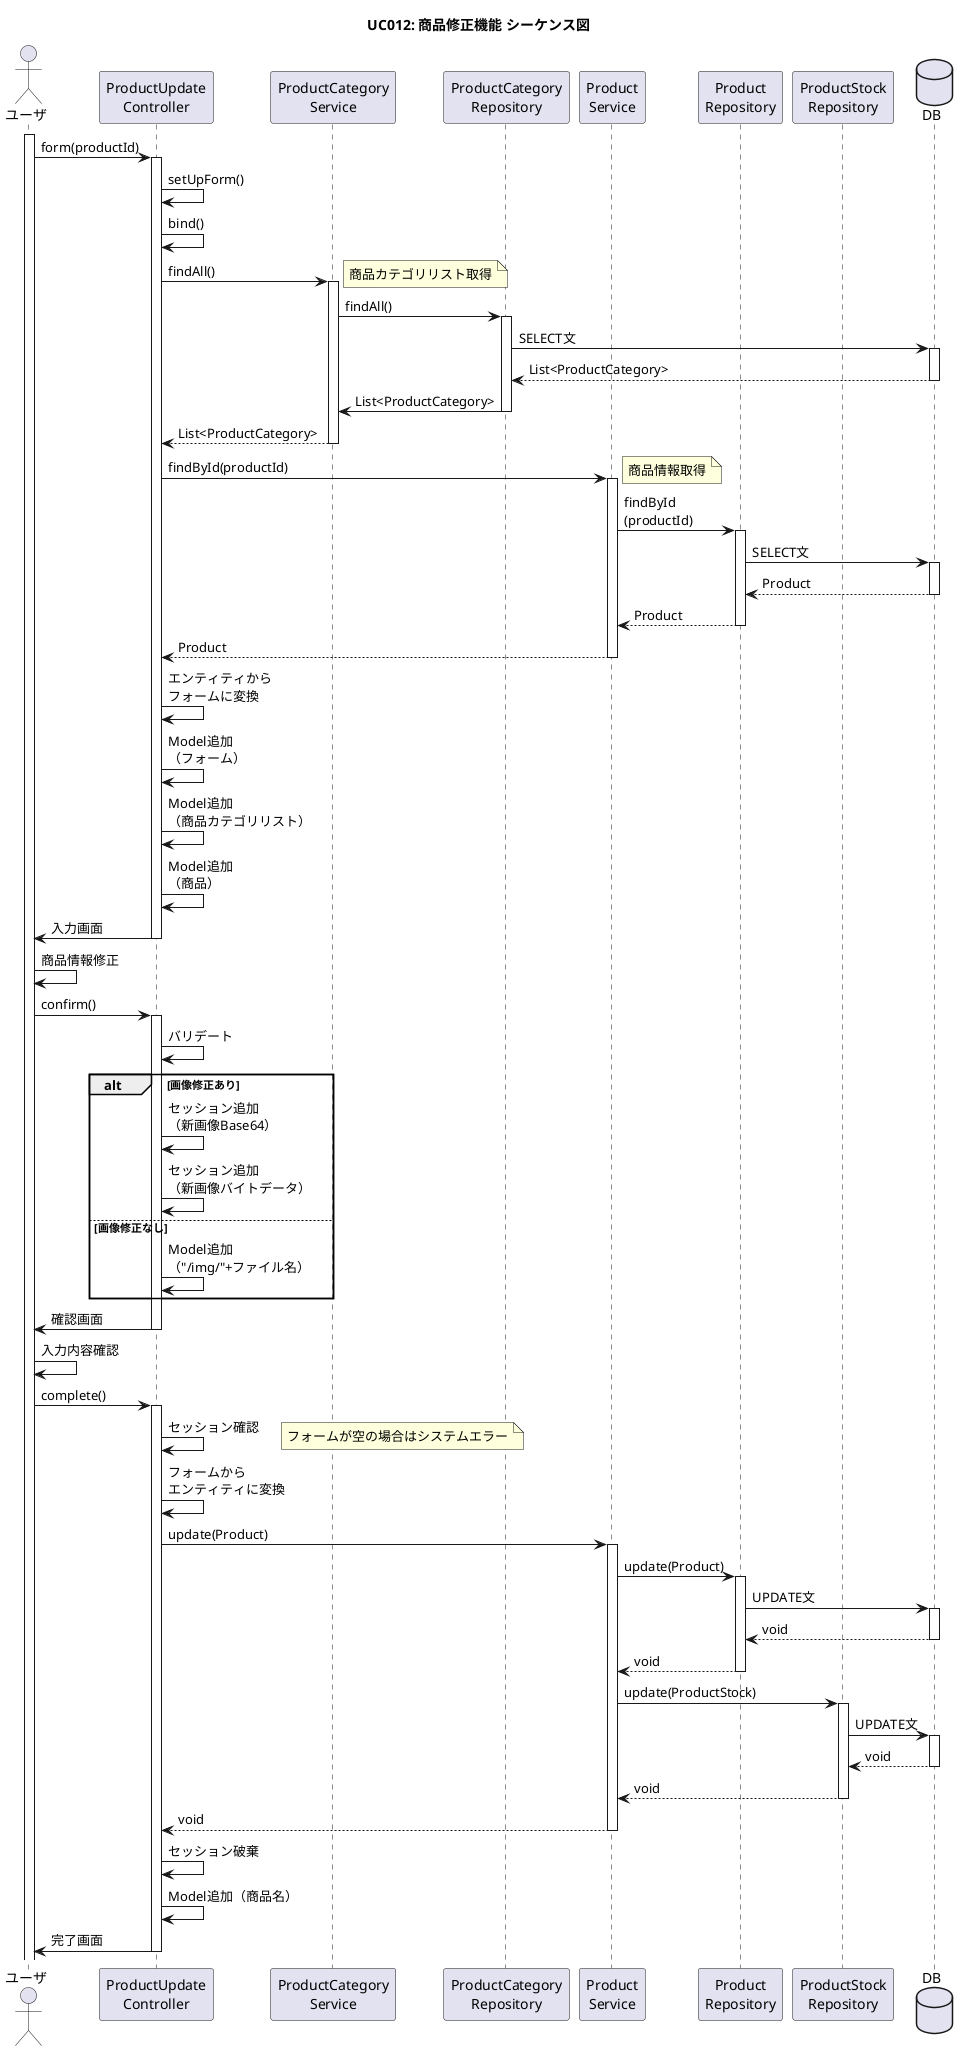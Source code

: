 @startuml

title UC012: 商品修正機能 シーケンス図
skinparam shadowing false
actor "ユーザ" as user
activate user
participant "ProductUpdate\nController" as ctrl
participant "ProductCategory\nService" as svc1
participant "ProductCategory\nRepository" as repo1
participant "Product\nService" as svc2
participant "Product\nRepository" as repo2
participant "ProductStock\nRepository" as repo3
database DB as db

' 入力画面
user -> ctrl ++ : form(productId)
ctrl -> ctrl : setUpForm()
ctrl -> ctrl : bind()
ctrl -> svc1 ++ : findAll()
note right: 商品カテゴリリスト取得
svc1 -> repo1 ++ : findAll()
repo1 -> db ++ : SELECT文
db --> repo1 -- : List<ProductCategory>
repo1 -> svc1 -- : List<ProductCategory>
svc1 --> ctrl -- : List<ProductCategory>
ctrl -> svc2 ++ : findById(productId)
note right: 商品情報取得
svc2 -> repo2 ++ : findById\n(productId)
repo2 -> db ++ : SELECT文
db --> repo2 -- : Product
repo2 --> svc2 -- : Product
svc2 --> ctrl -- : Product
ctrl -> ctrl : エンティティから\nフォームに変換
ctrl -> ctrl : Model追加\n（フォーム）
ctrl -> ctrl : Model追加\n（商品カテゴリリスト）
ctrl -> ctrl : Model追加\n（商品）
ctrl -> user -- : 入力画面

' 確認画面
user -> user : 商品情報修正
user -> ctrl ++ : confirm()
ctrl -> ctrl : バリデート
alt 画像修正あり
    ctrl -> ctrl : セッション追加\n（新画像Base64）
    ctrl -> ctrl : セッション追加\n（新画像バイトデータ）
else 画像修正なし
    ctrl -> ctrl : Model追加\n（"/img/"+ファイル名）
end
ctrl -> user -- : 確認画面

' 完了画面
user -> user : 入力内容確認
user -> ctrl ++ : complete()
ctrl -> ctrl : セッション確認
note right: フォームが空の場合はシステムエラー
ctrl -> ctrl : フォームから\nエンティティに変換
ctrl -> svc2 ++ : update(Product)
svc2 -> repo2 ++ : update(Product)
repo2 -> db ++ : UPDATE文
db --> repo2 -- : void
repo2 --> svc2 -- : void
svc2 -> repo3 ++ : update(ProductStock)
repo3 -> db ++ : UPDATE文
db --> repo3 -- : void
repo3 --> svc2 -- : void
svc2 --> ctrl -- : void
ctrl -> ctrl : セッション破棄
ctrl -> ctrl : Model追加（商品名）
ctrl -> user -- : 完了画面

@enduml